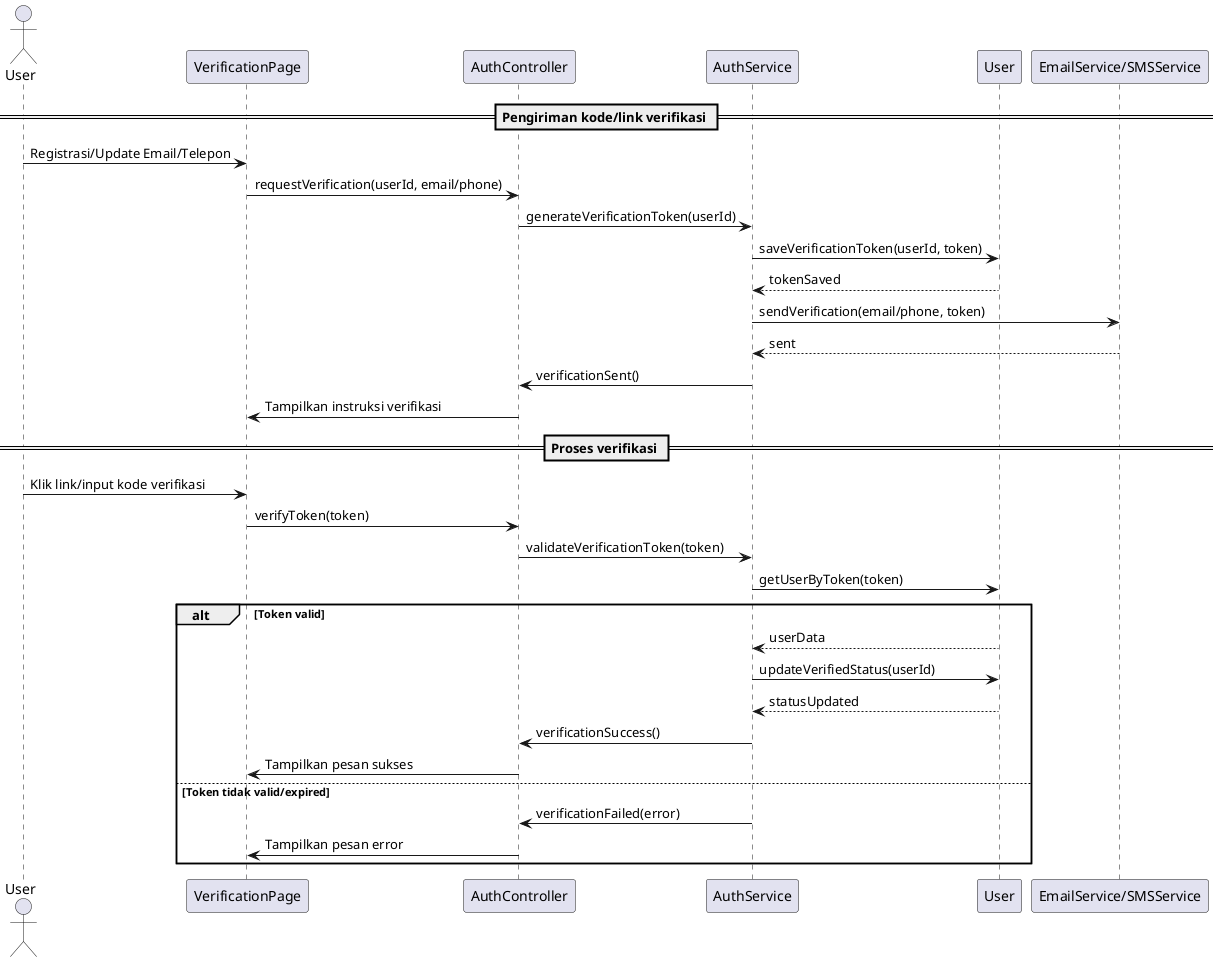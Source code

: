 @startuml
actor User
participant "VerificationPage" as UI
participant "AuthController" as Controller
participant "AuthService" as Service
participant "User" as Entity
participant "EmailService/SMSService" as Notif

== Pengiriman kode/link verifikasi ==
User -> UI : Registrasi/Update Email/Telepon
UI -> Controller : requestVerification(userId, email/phone)
Controller -> Service : generateVerificationToken(userId)
Service -> Entity : saveVerificationToken(userId, token)
Entity --> Service : tokenSaved
Service -> Notif : sendVerification(email/phone, token)
Notif --> Service : sent
Service -> Controller : verificationSent()
Controller -> UI : Tampilkan instruksi verifikasi

== Proses verifikasi ==
User -> UI : Klik link/input kode verifikasi
UI -> Controller : verifyToken(token)
Controller -> Service : validateVerificationToken(token)
Service -> Entity : getUserByToken(token)
alt Token valid
    Entity --> Service : userData
    Service -> Entity : updateVerifiedStatus(userId)
    Entity --> Service : statusUpdated
    Service -> Controller : verificationSuccess()
    Controller -> UI : Tampilkan pesan sukses
else Token tidak valid/expired
    Service -> Controller : verificationFailed(error)
    Controller -> UI : Tampilkan pesan error
end
@enduml
